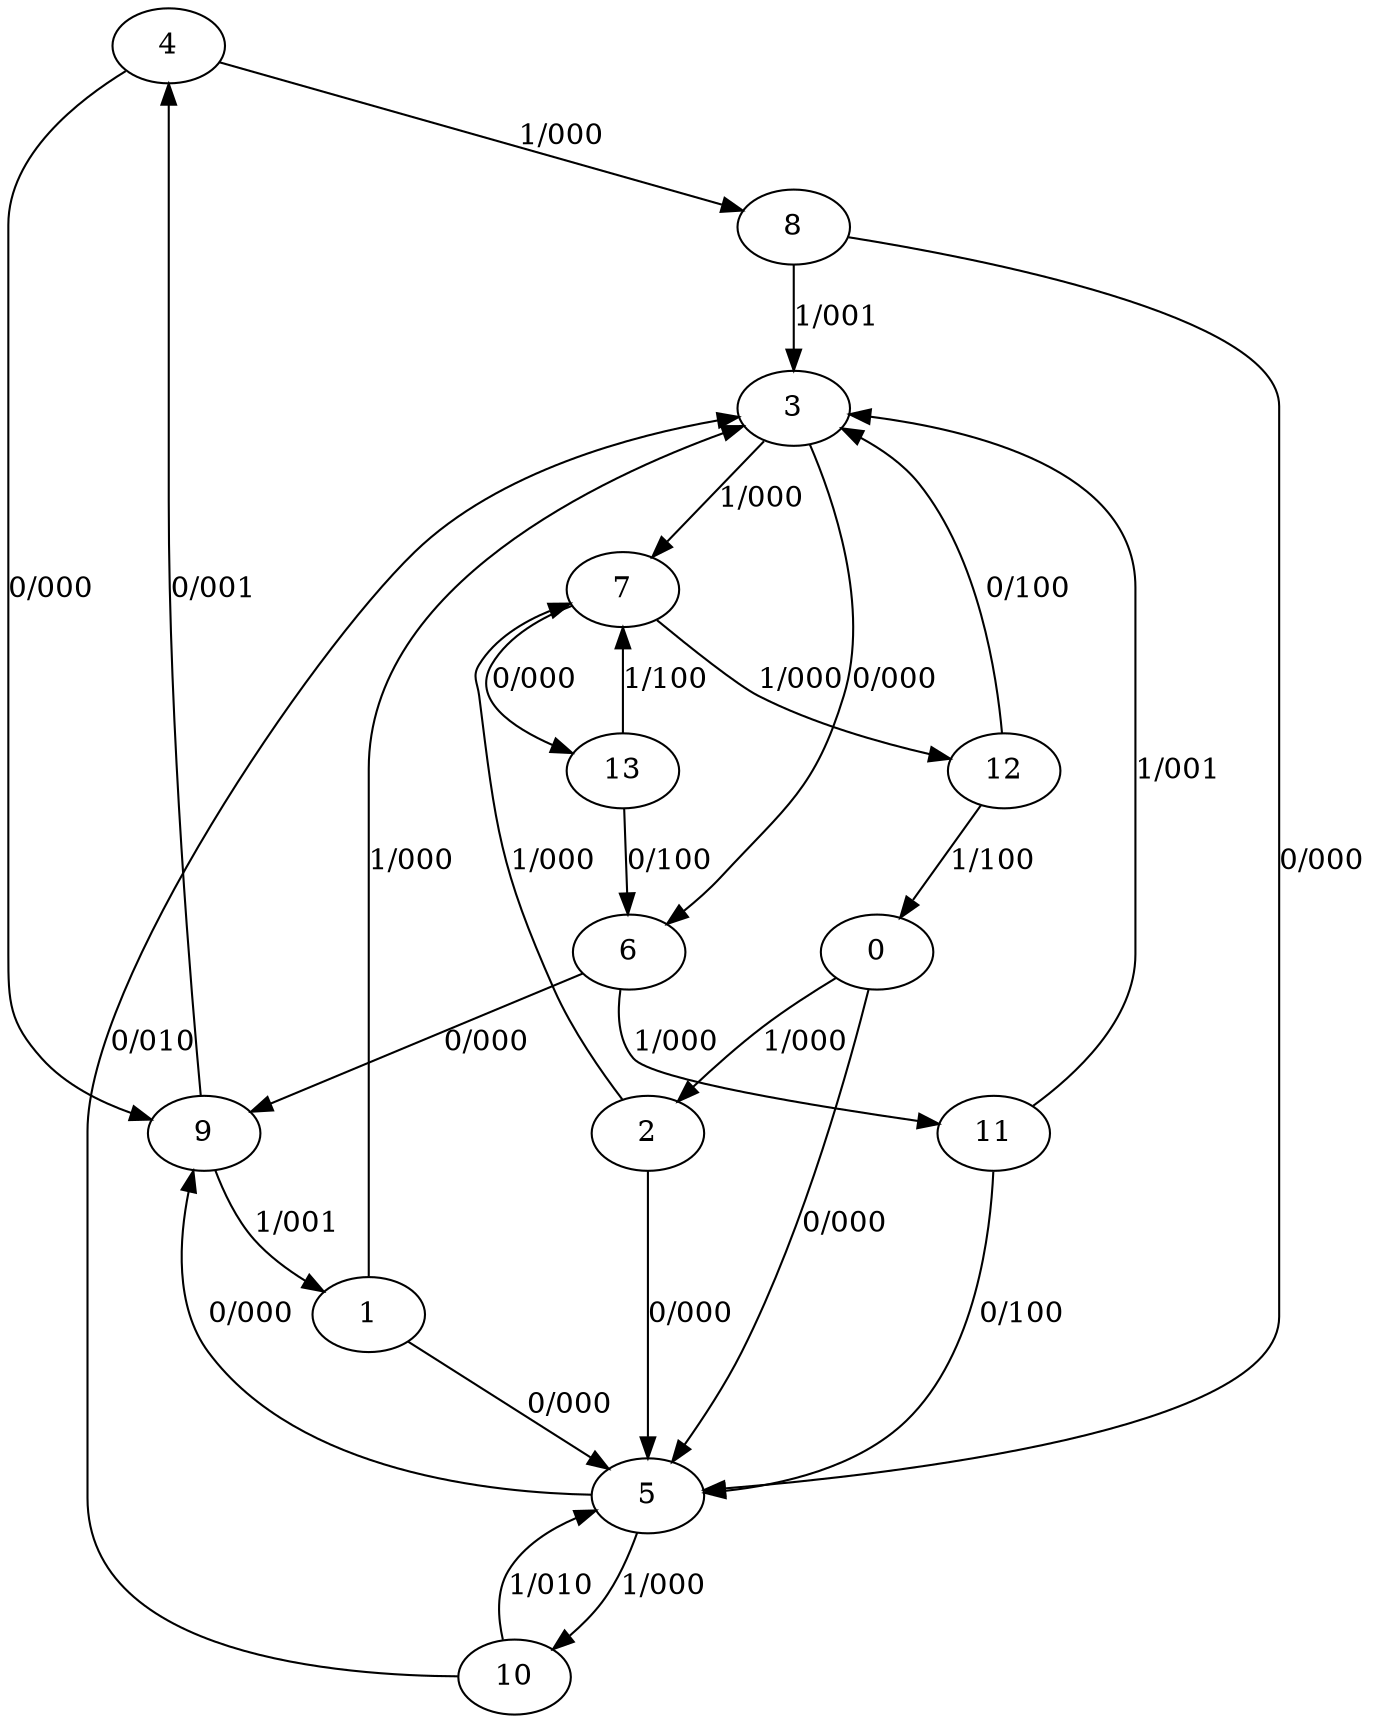digraph {
4
0
1
2
3
5
6
7
8
9
10
11
12
13
4 -> 9 [label="0/000"]
4 -> 8 [label="1/000"]
0 -> 5 [label="0/000"]
0 -> 2 [label="1/000"]
1 -> 5 [label="0/000"]
1 -> 3 [label="1/000"]
2 -> 5 [label="0/000"]
2 -> 7 [label="1/000"]
3 -> 6 [label="0/000"]
3 -> 7 [label="1/000"]
5 -> 9 [label="0/000"]
5 -> 10 [label="1/000"]
6 -> 9 [label="0/000"]
6 -> 11 [label="1/000"]
7 -> 13 [label="0/000"]
7 -> 12 [label="1/000"]
8 -> 5 [label="0/000"]
8 -> 3 [label="1/001"]
9 -> 4 [label="0/001"]
9 -> 1 [label="1/001"]
10 -> 3 [label="0/010"]
10 -> 5 [label="1/010"]
11 -> 5 [label="0/100"]
11 -> 3 [label="1/001"]
12 -> 3 [label="0/100"]
12 -> 0 [label="1/100"]
13 -> 6 [label="0/100"]
13 -> 7 [label="1/100"]
}

